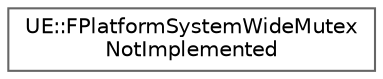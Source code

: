 digraph "Graphical Class Hierarchy"
{
 // INTERACTIVE_SVG=YES
 // LATEX_PDF_SIZE
  bgcolor="transparent";
  edge [fontname=Helvetica,fontsize=10,labelfontname=Helvetica,labelfontsize=10];
  node [fontname=Helvetica,fontsize=10,shape=box,height=0.2,width=0.4];
  rankdir="LR";
  Node0 [id="Node000000",label="UE::FPlatformSystemWideMutex\lNotImplemented",height=0.2,width=0.4,color="grey40", fillcolor="white", style="filled",URL="$d7/dc9/classUE_1_1FPlatformSystemWideMutexNotImplemented.html",tooltip="Platforms that don't need a working FPlatformSystemWideMutex can alias this one."];
}
